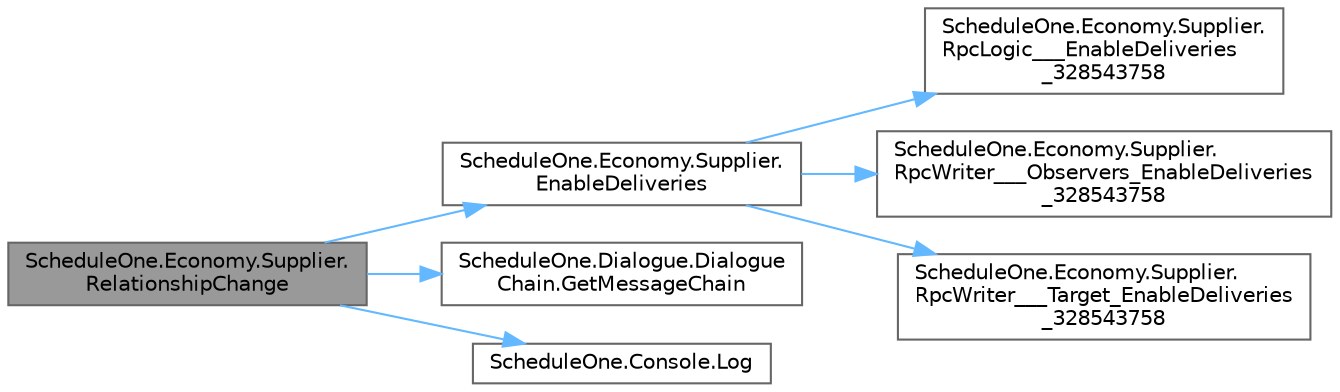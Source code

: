 digraph "ScheduleOne.Economy.Supplier.RelationshipChange"
{
 // LATEX_PDF_SIZE
  bgcolor="transparent";
  edge [fontname=Helvetica,fontsize=10,labelfontname=Helvetica,labelfontsize=10];
  node [fontname=Helvetica,fontsize=10,shape=box,height=0.2,width=0.4];
  rankdir="LR";
  Node1 [id="Node000001",label="ScheduleOne.Economy.Supplier.\lRelationshipChange",height=0.2,width=0.4,color="gray40", fillcolor="grey60", style="filled", fontcolor="black",tooltip=" "];
  Node1 -> Node2 [id="edge1_Node000001_Node000002",color="steelblue1",style="solid",tooltip=" "];
  Node2 [id="Node000002",label="ScheduleOne.Economy.Supplier.\lEnableDeliveries",height=0.2,width=0.4,color="grey40", fillcolor="white", style="filled",URL="$class_schedule_one_1_1_economy_1_1_supplier.html#ace08b5933ad3edda07f7b96689e658ce",tooltip=" "];
  Node2 -> Node3 [id="edge2_Node000002_Node000003",color="steelblue1",style="solid",tooltip=" "];
  Node3 [id="Node000003",label="ScheduleOne.Economy.Supplier.\lRpcLogic___EnableDeliveries\l_328543758",height=0.2,width=0.4,color="grey40", fillcolor="white", style="filled",URL="$class_schedule_one_1_1_economy_1_1_supplier.html#afc98da06e5104fa36b3b051b105a500e",tooltip=" "];
  Node2 -> Node4 [id="edge3_Node000002_Node000004",color="steelblue1",style="solid",tooltip=" "];
  Node4 [id="Node000004",label="ScheduleOne.Economy.Supplier.\lRpcWriter___Observers_EnableDeliveries\l_328543758",height=0.2,width=0.4,color="grey40", fillcolor="white", style="filled",URL="$class_schedule_one_1_1_economy_1_1_supplier.html#a42f4b353826aca6e55d9161b1bfd7977",tooltip=" "];
  Node2 -> Node5 [id="edge4_Node000002_Node000005",color="steelblue1",style="solid",tooltip=" "];
  Node5 [id="Node000005",label="ScheduleOne.Economy.Supplier.\lRpcWriter___Target_EnableDeliveries\l_328543758",height=0.2,width=0.4,color="grey40", fillcolor="white", style="filled",URL="$class_schedule_one_1_1_economy_1_1_supplier.html#ab88ff879b1585260430d4620d2ef6db4",tooltip=" "];
  Node1 -> Node6 [id="edge5_Node000001_Node000006",color="steelblue1",style="solid",tooltip=" "];
  Node6 [id="Node000006",label="ScheduleOne.Dialogue.Dialogue\lChain.GetMessageChain",height=0.2,width=0.4,color="grey40", fillcolor="white", style="filled",URL="$class_schedule_one_1_1_dialogue_1_1_dialogue_chain.html#a8b3d9d48cb6e5899f29ab632b3764ec6",tooltip=" "];
  Node1 -> Node7 [id="edge6_Node000001_Node000007",color="steelblue1",style="solid",tooltip=" "];
  Node7 [id="Node000007",label="ScheduleOne.Console.Log",height=0.2,width=0.4,color="grey40", fillcolor="white", style="filled",URL="$class_schedule_one_1_1_console.html#afb218907244d12f7d08b1c1831fa1f8c",tooltip=" "];
}
